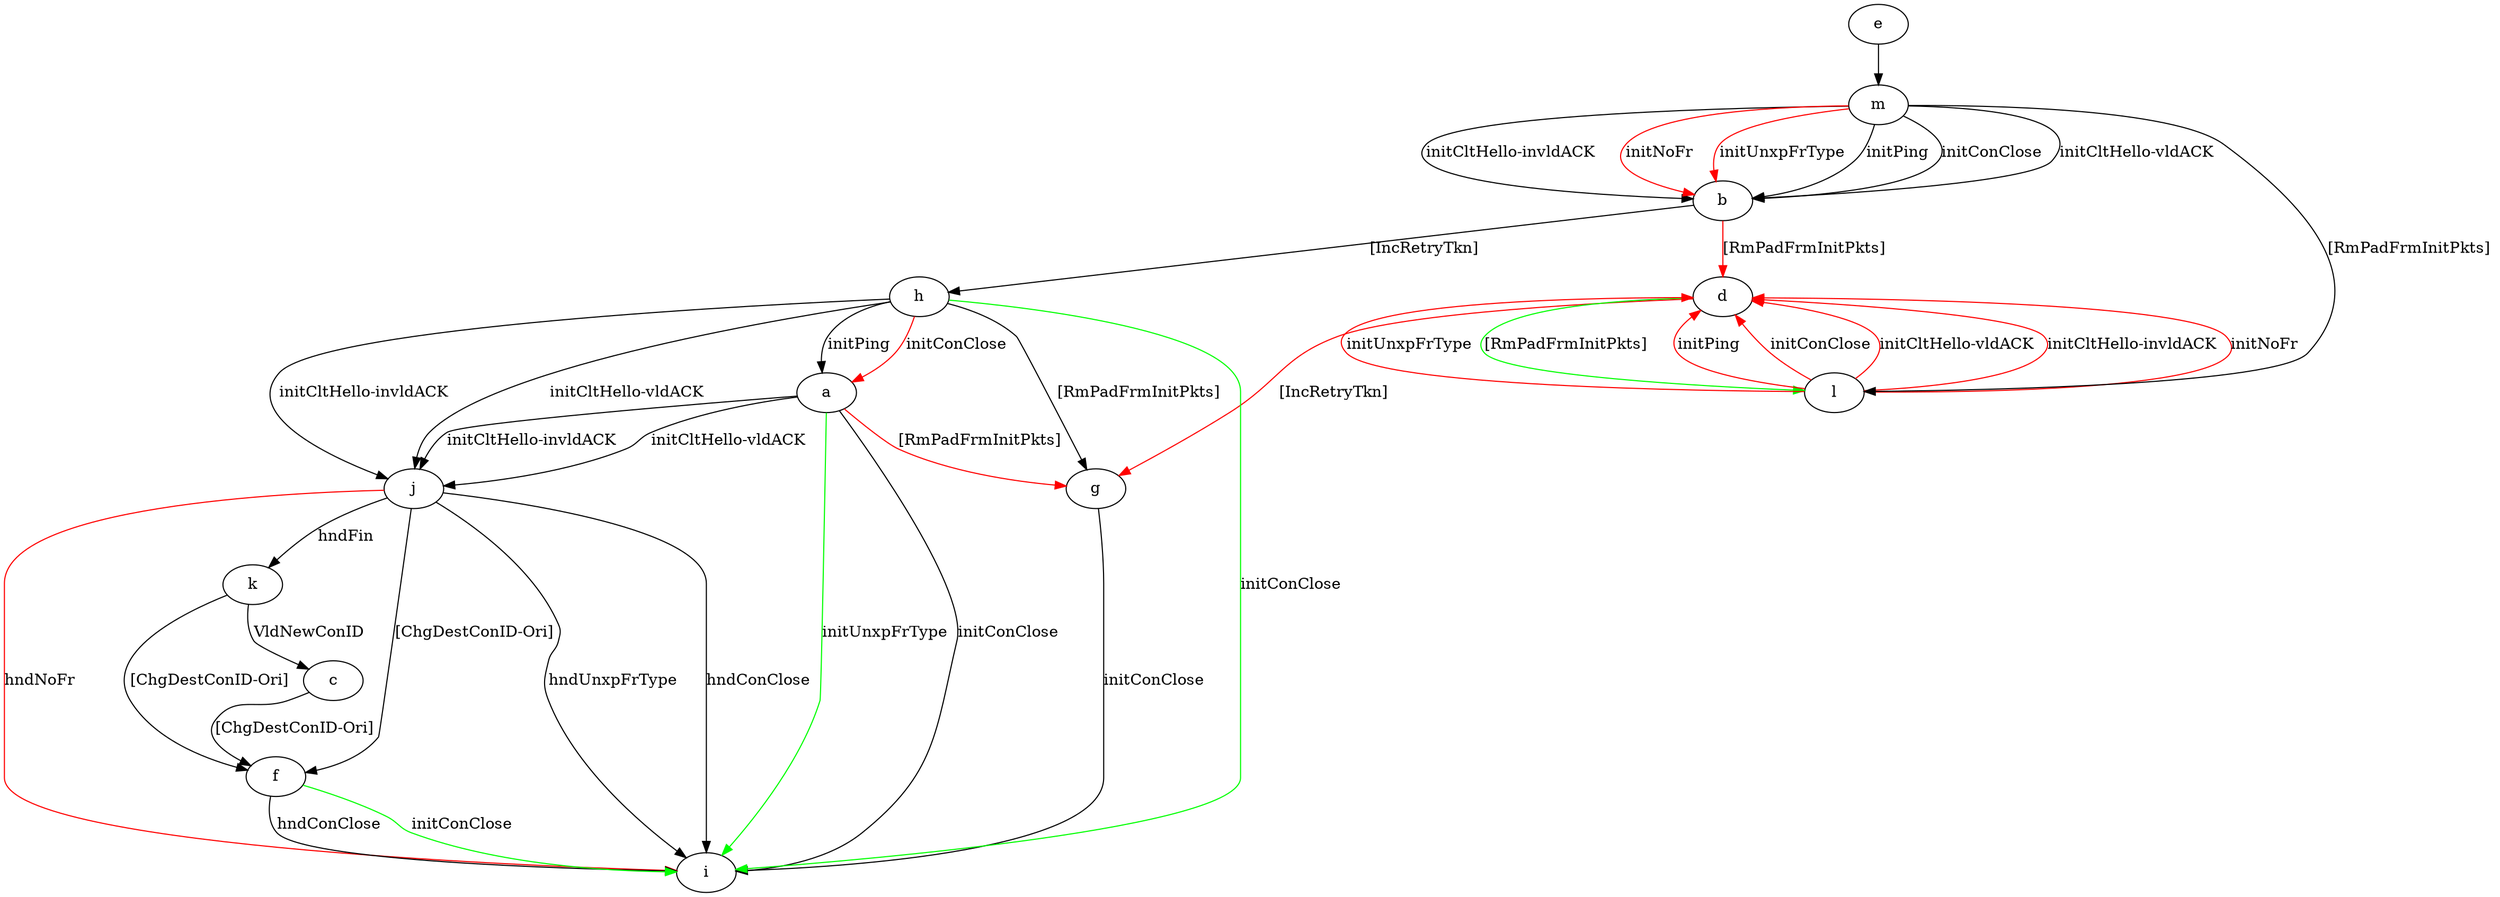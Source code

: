 digraph "" {
	a -> g	[key=0,
		color=red,
		label="[RmPadFrmInitPkts] "];
	a -> i	[key=0,
		label="initConClose "];
	a -> i	[key=1,
		color=green,
		label="initUnxpFrType "];
	a -> j	[key=0,
		label="initCltHello-vldACK "];
	a -> j	[key=1,
		label="initCltHello-invldACK "];
	b -> d	[key=0,
		color=red,
		label="[RmPadFrmInitPkts] "];
	b -> h	[key=0,
		label="[IncRetryTkn] "];
	c -> f	[key=0,
		label="[ChgDestConID-Ori] "];
	d -> g	[key=0,
		color=red,
		label="[IncRetryTkn] "];
	d -> l	[key=0,
		color=green,
		label="[RmPadFrmInitPkts] "];
	e -> m	[key=0];
	f -> i	[key=0,
		label="hndConClose "];
	f -> i	[key=1,
		color=green,
		label="initConClose "];
	g -> i	[key=0,
		label="initConClose "];
	h -> a	[key=0,
		label="initPing "];
	h -> a	[key=1,
		color=red,
		label="initConClose "];
	h -> g	[key=0,
		label="[RmPadFrmInitPkts] "];
	h -> i	[key=0,
		color=green,
		label="initConClose "];
	h -> j	[key=0,
		label="initCltHello-vldACK "];
	h -> j	[key=1,
		label="initCltHello-invldACK "];
	j -> f	[key=0,
		label="[ChgDestConID-Ori] "];
	j -> i	[key=0,
		label="hndUnxpFrType "];
	j -> i	[key=1,
		label="hndConClose "];
	j -> i	[key=2,
		color=red,
		label="hndNoFr "];
	j -> k	[key=0,
		label="hndFin "];
	k -> c	[key=0,
		label="VldNewConID "];
	k -> f	[key=0,
		label="[ChgDestConID-Ori] "];
	l -> d	[key=0,
		color=red,
		label="initPing "];
	l -> d	[key=1,
		color=red,
		label="initConClose "];
	l -> d	[key=2,
		color=red,
		label="initCltHello-vldACK "];
	l -> d	[key=3,
		color=red,
		label="initCltHello-invldACK "];
	l -> d	[key=4,
		color=red,
		label="initNoFr "];
	l -> d	[key=5,
		color=red,
		label="initUnxpFrType "];
	m -> b	[key=0,
		label="initPing "];
	m -> b	[key=1,
		label="initConClose "];
	m -> b	[key=2,
		label="initCltHello-vldACK "];
	m -> b	[key=3,
		label="initCltHello-invldACK "];
	m -> b	[key=4,
		color=red,
		label="initNoFr "];
	m -> b	[key=5,
		color=red,
		label="initUnxpFrType "];
	m -> l	[key=0,
		label="[RmPadFrmInitPkts] "];
}
